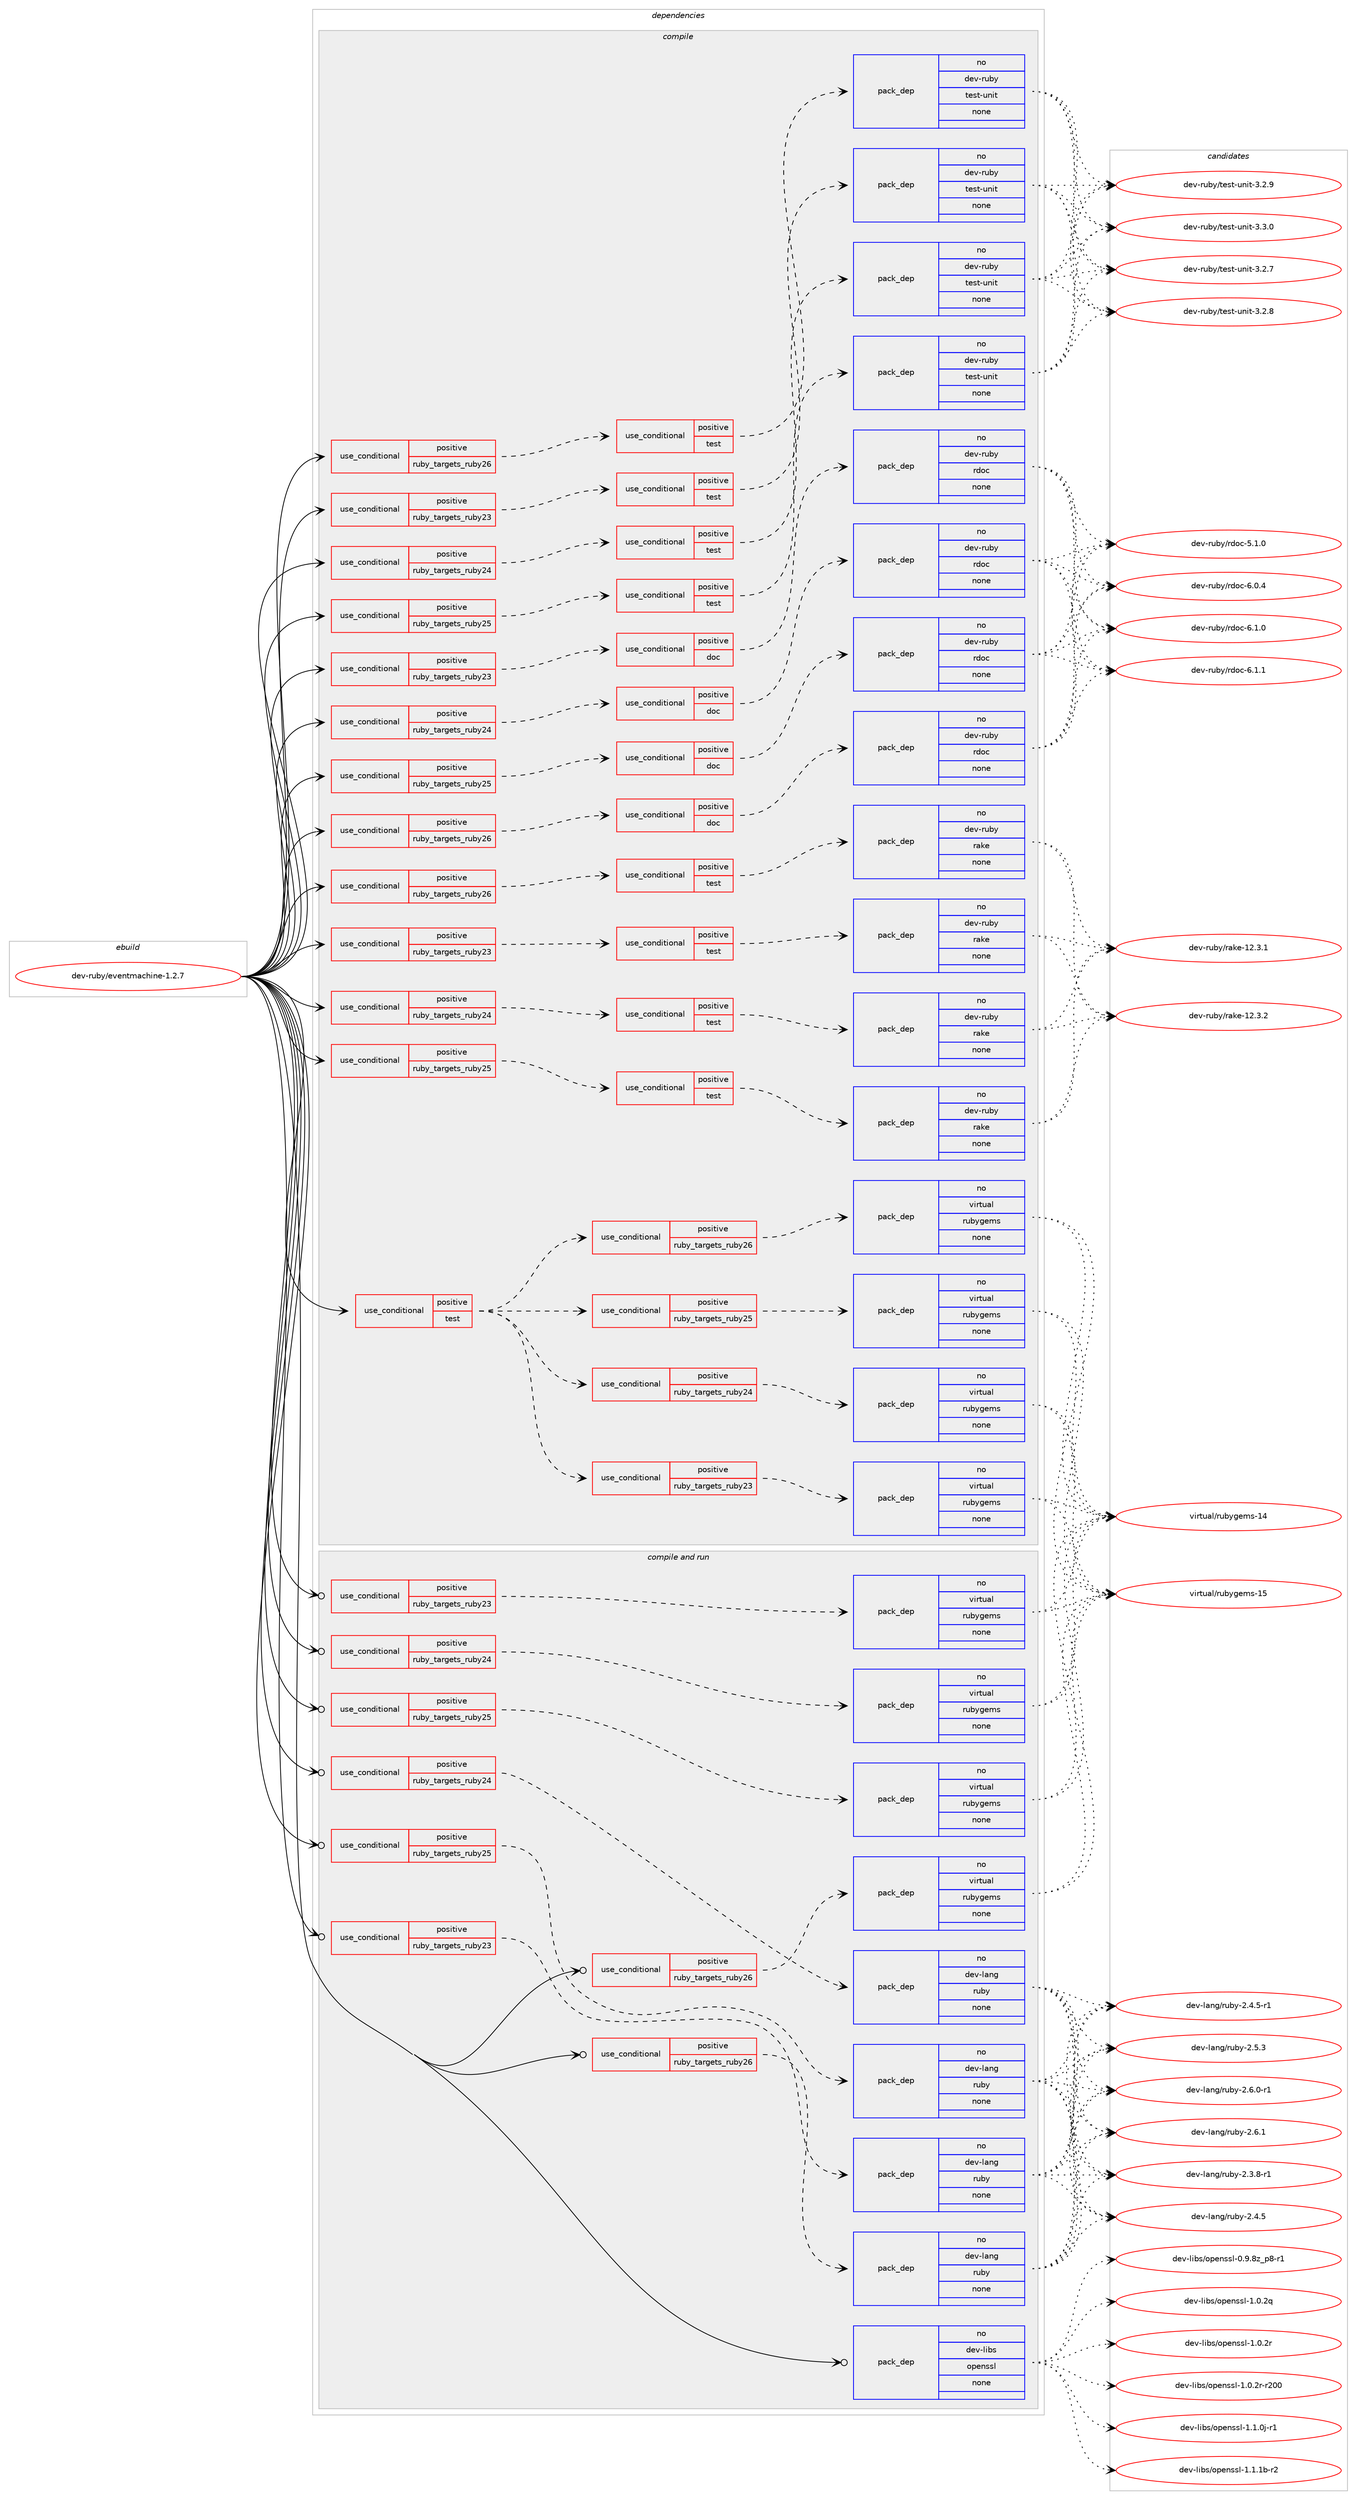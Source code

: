 digraph prolog {

# *************
# Graph options
# *************

newrank=true;
concentrate=true;
compound=true;
graph [rankdir=LR,fontname=Helvetica,fontsize=10,ranksep=1.5];#, ranksep=2.5, nodesep=0.2];
edge  [arrowhead=vee];
node  [fontname=Helvetica,fontsize=10];

# **********
# The ebuild
# **********

subgraph cluster_leftcol {
color=gray;
rank=same;
label=<<i>ebuild</i>>;
id [label="dev-ruby/eventmachine-1.2.7", color=red, width=4, href="../dev-ruby/eventmachine-1.2.7.svg"];
}

# ****************
# The dependencies
# ****************

subgraph cluster_midcol {
color=gray;
label=<<i>dependencies</i>>;
subgraph cluster_compile {
fillcolor="#eeeeee";
style=filled;
label=<<i>compile</i>>;
subgraph cond399267 {
dependency1492281 [label=<<TABLE BORDER="0" CELLBORDER="1" CELLSPACING="0" CELLPADDING="4"><TR><TD ROWSPAN="3" CELLPADDING="10">use_conditional</TD></TR><TR><TD>positive</TD></TR><TR><TD>ruby_targets_ruby23</TD></TR></TABLE>>, shape=none, color=red];
subgraph cond399268 {
dependency1492282 [label=<<TABLE BORDER="0" CELLBORDER="1" CELLSPACING="0" CELLPADDING="4"><TR><TD ROWSPAN="3" CELLPADDING="10">use_conditional</TD></TR><TR><TD>positive</TD></TR><TR><TD>doc</TD></TR></TABLE>>, shape=none, color=red];
subgraph pack1069570 {
dependency1492283 [label=<<TABLE BORDER="0" CELLBORDER="1" CELLSPACING="0" CELLPADDING="4" WIDTH="220"><TR><TD ROWSPAN="6" CELLPADDING="30">pack_dep</TD></TR><TR><TD WIDTH="110">no</TD></TR><TR><TD>dev-ruby</TD></TR><TR><TD>rdoc</TD></TR><TR><TD>none</TD></TR><TR><TD></TD></TR></TABLE>>, shape=none, color=blue];
}
dependency1492282:e -> dependency1492283:w [weight=20,style="dashed",arrowhead="vee"];
}
dependency1492281:e -> dependency1492282:w [weight=20,style="dashed",arrowhead="vee"];
}
id:e -> dependency1492281:w [weight=20,style="solid",arrowhead="vee"];
subgraph cond399269 {
dependency1492284 [label=<<TABLE BORDER="0" CELLBORDER="1" CELLSPACING="0" CELLPADDING="4"><TR><TD ROWSPAN="3" CELLPADDING="10">use_conditional</TD></TR><TR><TD>positive</TD></TR><TR><TD>ruby_targets_ruby23</TD></TR></TABLE>>, shape=none, color=red];
subgraph cond399270 {
dependency1492285 [label=<<TABLE BORDER="0" CELLBORDER="1" CELLSPACING="0" CELLPADDING="4"><TR><TD ROWSPAN="3" CELLPADDING="10">use_conditional</TD></TR><TR><TD>positive</TD></TR><TR><TD>test</TD></TR></TABLE>>, shape=none, color=red];
subgraph pack1069571 {
dependency1492286 [label=<<TABLE BORDER="0" CELLBORDER="1" CELLSPACING="0" CELLPADDING="4" WIDTH="220"><TR><TD ROWSPAN="6" CELLPADDING="30">pack_dep</TD></TR><TR><TD WIDTH="110">no</TD></TR><TR><TD>dev-ruby</TD></TR><TR><TD>rake</TD></TR><TR><TD>none</TD></TR><TR><TD></TD></TR></TABLE>>, shape=none, color=blue];
}
dependency1492285:e -> dependency1492286:w [weight=20,style="dashed",arrowhead="vee"];
}
dependency1492284:e -> dependency1492285:w [weight=20,style="dashed",arrowhead="vee"];
}
id:e -> dependency1492284:w [weight=20,style="solid",arrowhead="vee"];
subgraph cond399271 {
dependency1492287 [label=<<TABLE BORDER="0" CELLBORDER="1" CELLSPACING="0" CELLPADDING="4"><TR><TD ROWSPAN="3" CELLPADDING="10">use_conditional</TD></TR><TR><TD>positive</TD></TR><TR><TD>ruby_targets_ruby23</TD></TR></TABLE>>, shape=none, color=red];
subgraph cond399272 {
dependency1492288 [label=<<TABLE BORDER="0" CELLBORDER="1" CELLSPACING="0" CELLPADDING="4"><TR><TD ROWSPAN="3" CELLPADDING="10">use_conditional</TD></TR><TR><TD>positive</TD></TR><TR><TD>test</TD></TR></TABLE>>, shape=none, color=red];
subgraph pack1069572 {
dependency1492289 [label=<<TABLE BORDER="0" CELLBORDER="1" CELLSPACING="0" CELLPADDING="4" WIDTH="220"><TR><TD ROWSPAN="6" CELLPADDING="30">pack_dep</TD></TR><TR><TD WIDTH="110">no</TD></TR><TR><TD>dev-ruby</TD></TR><TR><TD>test-unit</TD></TR><TR><TD>none</TD></TR><TR><TD></TD></TR></TABLE>>, shape=none, color=blue];
}
dependency1492288:e -> dependency1492289:w [weight=20,style="dashed",arrowhead="vee"];
}
dependency1492287:e -> dependency1492288:w [weight=20,style="dashed",arrowhead="vee"];
}
id:e -> dependency1492287:w [weight=20,style="solid",arrowhead="vee"];
subgraph cond399273 {
dependency1492290 [label=<<TABLE BORDER="0" CELLBORDER="1" CELLSPACING="0" CELLPADDING="4"><TR><TD ROWSPAN="3" CELLPADDING="10">use_conditional</TD></TR><TR><TD>positive</TD></TR><TR><TD>ruby_targets_ruby24</TD></TR></TABLE>>, shape=none, color=red];
subgraph cond399274 {
dependency1492291 [label=<<TABLE BORDER="0" CELLBORDER="1" CELLSPACING="0" CELLPADDING="4"><TR><TD ROWSPAN="3" CELLPADDING="10">use_conditional</TD></TR><TR><TD>positive</TD></TR><TR><TD>doc</TD></TR></TABLE>>, shape=none, color=red];
subgraph pack1069573 {
dependency1492292 [label=<<TABLE BORDER="0" CELLBORDER="1" CELLSPACING="0" CELLPADDING="4" WIDTH="220"><TR><TD ROWSPAN="6" CELLPADDING="30">pack_dep</TD></TR><TR><TD WIDTH="110">no</TD></TR><TR><TD>dev-ruby</TD></TR><TR><TD>rdoc</TD></TR><TR><TD>none</TD></TR><TR><TD></TD></TR></TABLE>>, shape=none, color=blue];
}
dependency1492291:e -> dependency1492292:w [weight=20,style="dashed",arrowhead="vee"];
}
dependency1492290:e -> dependency1492291:w [weight=20,style="dashed",arrowhead="vee"];
}
id:e -> dependency1492290:w [weight=20,style="solid",arrowhead="vee"];
subgraph cond399275 {
dependency1492293 [label=<<TABLE BORDER="0" CELLBORDER="1" CELLSPACING="0" CELLPADDING="4"><TR><TD ROWSPAN="3" CELLPADDING="10">use_conditional</TD></TR><TR><TD>positive</TD></TR><TR><TD>ruby_targets_ruby24</TD></TR></TABLE>>, shape=none, color=red];
subgraph cond399276 {
dependency1492294 [label=<<TABLE BORDER="0" CELLBORDER="1" CELLSPACING="0" CELLPADDING="4"><TR><TD ROWSPAN="3" CELLPADDING="10">use_conditional</TD></TR><TR><TD>positive</TD></TR><TR><TD>test</TD></TR></TABLE>>, shape=none, color=red];
subgraph pack1069574 {
dependency1492295 [label=<<TABLE BORDER="0" CELLBORDER="1" CELLSPACING="0" CELLPADDING="4" WIDTH="220"><TR><TD ROWSPAN="6" CELLPADDING="30">pack_dep</TD></TR><TR><TD WIDTH="110">no</TD></TR><TR><TD>dev-ruby</TD></TR><TR><TD>rake</TD></TR><TR><TD>none</TD></TR><TR><TD></TD></TR></TABLE>>, shape=none, color=blue];
}
dependency1492294:e -> dependency1492295:w [weight=20,style="dashed",arrowhead="vee"];
}
dependency1492293:e -> dependency1492294:w [weight=20,style="dashed",arrowhead="vee"];
}
id:e -> dependency1492293:w [weight=20,style="solid",arrowhead="vee"];
subgraph cond399277 {
dependency1492296 [label=<<TABLE BORDER="0" CELLBORDER="1" CELLSPACING="0" CELLPADDING="4"><TR><TD ROWSPAN="3" CELLPADDING="10">use_conditional</TD></TR><TR><TD>positive</TD></TR><TR><TD>ruby_targets_ruby24</TD></TR></TABLE>>, shape=none, color=red];
subgraph cond399278 {
dependency1492297 [label=<<TABLE BORDER="0" CELLBORDER="1" CELLSPACING="0" CELLPADDING="4"><TR><TD ROWSPAN="3" CELLPADDING="10">use_conditional</TD></TR><TR><TD>positive</TD></TR><TR><TD>test</TD></TR></TABLE>>, shape=none, color=red];
subgraph pack1069575 {
dependency1492298 [label=<<TABLE BORDER="0" CELLBORDER="1" CELLSPACING="0" CELLPADDING="4" WIDTH="220"><TR><TD ROWSPAN="6" CELLPADDING="30">pack_dep</TD></TR><TR><TD WIDTH="110">no</TD></TR><TR><TD>dev-ruby</TD></TR><TR><TD>test-unit</TD></TR><TR><TD>none</TD></TR><TR><TD></TD></TR></TABLE>>, shape=none, color=blue];
}
dependency1492297:e -> dependency1492298:w [weight=20,style="dashed",arrowhead="vee"];
}
dependency1492296:e -> dependency1492297:w [weight=20,style="dashed",arrowhead="vee"];
}
id:e -> dependency1492296:w [weight=20,style="solid",arrowhead="vee"];
subgraph cond399279 {
dependency1492299 [label=<<TABLE BORDER="0" CELLBORDER="1" CELLSPACING="0" CELLPADDING="4"><TR><TD ROWSPAN="3" CELLPADDING="10">use_conditional</TD></TR><TR><TD>positive</TD></TR><TR><TD>ruby_targets_ruby25</TD></TR></TABLE>>, shape=none, color=red];
subgraph cond399280 {
dependency1492300 [label=<<TABLE BORDER="0" CELLBORDER="1" CELLSPACING="0" CELLPADDING="4"><TR><TD ROWSPAN="3" CELLPADDING="10">use_conditional</TD></TR><TR><TD>positive</TD></TR><TR><TD>doc</TD></TR></TABLE>>, shape=none, color=red];
subgraph pack1069576 {
dependency1492301 [label=<<TABLE BORDER="0" CELLBORDER="1" CELLSPACING="0" CELLPADDING="4" WIDTH="220"><TR><TD ROWSPAN="6" CELLPADDING="30">pack_dep</TD></TR><TR><TD WIDTH="110">no</TD></TR><TR><TD>dev-ruby</TD></TR><TR><TD>rdoc</TD></TR><TR><TD>none</TD></TR><TR><TD></TD></TR></TABLE>>, shape=none, color=blue];
}
dependency1492300:e -> dependency1492301:w [weight=20,style="dashed",arrowhead="vee"];
}
dependency1492299:e -> dependency1492300:w [weight=20,style="dashed",arrowhead="vee"];
}
id:e -> dependency1492299:w [weight=20,style="solid",arrowhead="vee"];
subgraph cond399281 {
dependency1492302 [label=<<TABLE BORDER="0" CELLBORDER="1" CELLSPACING="0" CELLPADDING="4"><TR><TD ROWSPAN="3" CELLPADDING="10">use_conditional</TD></TR><TR><TD>positive</TD></TR><TR><TD>ruby_targets_ruby25</TD></TR></TABLE>>, shape=none, color=red];
subgraph cond399282 {
dependency1492303 [label=<<TABLE BORDER="0" CELLBORDER="1" CELLSPACING="0" CELLPADDING="4"><TR><TD ROWSPAN="3" CELLPADDING="10">use_conditional</TD></TR><TR><TD>positive</TD></TR><TR><TD>test</TD></TR></TABLE>>, shape=none, color=red];
subgraph pack1069577 {
dependency1492304 [label=<<TABLE BORDER="0" CELLBORDER="1" CELLSPACING="0" CELLPADDING="4" WIDTH="220"><TR><TD ROWSPAN="6" CELLPADDING="30">pack_dep</TD></TR><TR><TD WIDTH="110">no</TD></TR><TR><TD>dev-ruby</TD></TR><TR><TD>rake</TD></TR><TR><TD>none</TD></TR><TR><TD></TD></TR></TABLE>>, shape=none, color=blue];
}
dependency1492303:e -> dependency1492304:w [weight=20,style="dashed",arrowhead="vee"];
}
dependency1492302:e -> dependency1492303:w [weight=20,style="dashed",arrowhead="vee"];
}
id:e -> dependency1492302:w [weight=20,style="solid",arrowhead="vee"];
subgraph cond399283 {
dependency1492305 [label=<<TABLE BORDER="0" CELLBORDER="1" CELLSPACING="0" CELLPADDING="4"><TR><TD ROWSPAN="3" CELLPADDING="10">use_conditional</TD></TR><TR><TD>positive</TD></TR><TR><TD>ruby_targets_ruby25</TD></TR></TABLE>>, shape=none, color=red];
subgraph cond399284 {
dependency1492306 [label=<<TABLE BORDER="0" CELLBORDER="1" CELLSPACING="0" CELLPADDING="4"><TR><TD ROWSPAN="3" CELLPADDING="10">use_conditional</TD></TR><TR><TD>positive</TD></TR><TR><TD>test</TD></TR></TABLE>>, shape=none, color=red];
subgraph pack1069578 {
dependency1492307 [label=<<TABLE BORDER="0" CELLBORDER="1" CELLSPACING="0" CELLPADDING="4" WIDTH="220"><TR><TD ROWSPAN="6" CELLPADDING="30">pack_dep</TD></TR><TR><TD WIDTH="110">no</TD></TR><TR><TD>dev-ruby</TD></TR><TR><TD>test-unit</TD></TR><TR><TD>none</TD></TR><TR><TD></TD></TR></TABLE>>, shape=none, color=blue];
}
dependency1492306:e -> dependency1492307:w [weight=20,style="dashed",arrowhead="vee"];
}
dependency1492305:e -> dependency1492306:w [weight=20,style="dashed",arrowhead="vee"];
}
id:e -> dependency1492305:w [weight=20,style="solid",arrowhead="vee"];
subgraph cond399285 {
dependency1492308 [label=<<TABLE BORDER="0" CELLBORDER="1" CELLSPACING="0" CELLPADDING="4"><TR><TD ROWSPAN="3" CELLPADDING="10">use_conditional</TD></TR><TR><TD>positive</TD></TR><TR><TD>ruby_targets_ruby26</TD></TR></TABLE>>, shape=none, color=red];
subgraph cond399286 {
dependency1492309 [label=<<TABLE BORDER="0" CELLBORDER="1" CELLSPACING="0" CELLPADDING="4"><TR><TD ROWSPAN="3" CELLPADDING="10">use_conditional</TD></TR><TR><TD>positive</TD></TR><TR><TD>doc</TD></TR></TABLE>>, shape=none, color=red];
subgraph pack1069579 {
dependency1492310 [label=<<TABLE BORDER="0" CELLBORDER="1" CELLSPACING="0" CELLPADDING="4" WIDTH="220"><TR><TD ROWSPAN="6" CELLPADDING="30">pack_dep</TD></TR><TR><TD WIDTH="110">no</TD></TR><TR><TD>dev-ruby</TD></TR><TR><TD>rdoc</TD></TR><TR><TD>none</TD></TR><TR><TD></TD></TR></TABLE>>, shape=none, color=blue];
}
dependency1492309:e -> dependency1492310:w [weight=20,style="dashed",arrowhead="vee"];
}
dependency1492308:e -> dependency1492309:w [weight=20,style="dashed",arrowhead="vee"];
}
id:e -> dependency1492308:w [weight=20,style="solid",arrowhead="vee"];
subgraph cond399287 {
dependency1492311 [label=<<TABLE BORDER="0" CELLBORDER="1" CELLSPACING="0" CELLPADDING="4"><TR><TD ROWSPAN="3" CELLPADDING="10">use_conditional</TD></TR><TR><TD>positive</TD></TR><TR><TD>ruby_targets_ruby26</TD></TR></TABLE>>, shape=none, color=red];
subgraph cond399288 {
dependency1492312 [label=<<TABLE BORDER="0" CELLBORDER="1" CELLSPACING="0" CELLPADDING="4"><TR><TD ROWSPAN="3" CELLPADDING="10">use_conditional</TD></TR><TR><TD>positive</TD></TR><TR><TD>test</TD></TR></TABLE>>, shape=none, color=red];
subgraph pack1069580 {
dependency1492313 [label=<<TABLE BORDER="0" CELLBORDER="1" CELLSPACING="0" CELLPADDING="4" WIDTH="220"><TR><TD ROWSPAN="6" CELLPADDING="30">pack_dep</TD></TR><TR><TD WIDTH="110">no</TD></TR><TR><TD>dev-ruby</TD></TR><TR><TD>rake</TD></TR><TR><TD>none</TD></TR><TR><TD></TD></TR></TABLE>>, shape=none, color=blue];
}
dependency1492312:e -> dependency1492313:w [weight=20,style="dashed",arrowhead="vee"];
}
dependency1492311:e -> dependency1492312:w [weight=20,style="dashed",arrowhead="vee"];
}
id:e -> dependency1492311:w [weight=20,style="solid",arrowhead="vee"];
subgraph cond399289 {
dependency1492314 [label=<<TABLE BORDER="0" CELLBORDER="1" CELLSPACING="0" CELLPADDING="4"><TR><TD ROWSPAN="3" CELLPADDING="10">use_conditional</TD></TR><TR><TD>positive</TD></TR><TR><TD>ruby_targets_ruby26</TD></TR></TABLE>>, shape=none, color=red];
subgraph cond399290 {
dependency1492315 [label=<<TABLE BORDER="0" CELLBORDER="1" CELLSPACING="0" CELLPADDING="4"><TR><TD ROWSPAN="3" CELLPADDING="10">use_conditional</TD></TR><TR><TD>positive</TD></TR><TR><TD>test</TD></TR></TABLE>>, shape=none, color=red];
subgraph pack1069581 {
dependency1492316 [label=<<TABLE BORDER="0" CELLBORDER="1" CELLSPACING="0" CELLPADDING="4" WIDTH="220"><TR><TD ROWSPAN="6" CELLPADDING="30">pack_dep</TD></TR><TR><TD WIDTH="110">no</TD></TR><TR><TD>dev-ruby</TD></TR><TR><TD>test-unit</TD></TR><TR><TD>none</TD></TR><TR><TD></TD></TR></TABLE>>, shape=none, color=blue];
}
dependency1492315:e -> dependency1492316:w [weight=20,style="dashed",arrowhead="vee"];
}
dependency1492314:e -> dependency1492315:w [weight=20,style="dashed",arrowhead="vee"];
}
id:e -> dependency1492314:w [weight=20,style="solid",arrowhead="vee"];
subgraph cond399291 {
dependency1492317 [label=<<TABLE BORDER="0" CELLBORDER="1" CELLSPACING="0" CELLPADDING="4"><TR><TD ROWSPAN="3" CELLPADDING="10">use_conditional</TD></TR><TR><TD>positive</TD></TR><TR><TD>test</TD></TR></TABLE>>, shape=none, color=red];
subgraph cond399292 {
dependency1492318 [label=<<TABLE BORDER="0" CELLBORDER="1" CELLSPACING="0" CELLPADDING="4"><TR><TD ROWSPAN="3" CELLPADDING="10">use_conditional</TD></TR><TR><TD>positive</TD></TR><TR><TD>ruby_targets_ruby23</TD></TR></TABLE>>, shape=none, color=red];
subgraph pack1069582 {
dependency1492319 [label=<<TABLE BORDER="0" CELLBORDER="1" CELLSPACING="0" CELLPADDING="4" WIDTH="220"><TR><TD ROWSPAN="6" CELLPADDING="30">pack_dep</TD></TR><TR><TD WIDTH="110">no</TD></TR><TR><TD>virtual</TD></TR><TR><TD>rubygems</TD></TR><TR><TD>none</TD></TR><TR><TD></TD></TR></TABLE>>, shape=none, color=blue];
}
dependency1492318:e -> dependency1492319:w [weight=20,style="dashed",arrowhead="vee"];
}
dependency1492317:e -> dependency1492318:w [weight=20,style="dashed",arrowhead="vee"];
subgraph cond399293 {
dependency1492320 [label=<<TABLE BORDER="0" CELLBORDER="1" CELLSPACING="0" CELLPADDING="4"><TR><TD ROWSPAN="3" CELLPADDING="10">use_conditional</TD></TR><TR><TD>positive</TD></TR><TR><TD>ruby_targets_ruby24</TD></TR></TABLE>>, shape=none, color=red];
subgraph pack1069583 {
dependency1492321 [label=<<TABLE BORDER="0" CELLBORDER="1" CELLSPACING="0" CELLPADDING="4" WIDTH="220"><TR><TD ROWSPAN="6" CELLPADDING="30">pack_dep</TD></TR><TR><TD WIDTH="110">no</TD></TR><TR><TD>virtual</TD></TR><TR><TD>rubygems</TD></TR><TR><TD>none</TD></TR><TR><TD></TD></TR></TABLE>>, shape=none, color=blue];
}
dependency1492320:e -> dependency1492321:w [weight=20,style="dashed",arrowhead="vee"];
}
dependency1492317:e -> dependency1492320:w [weight=20,style="dashed",arrowhead="vee"];
subgraph cond399294 {
dependency1492322 [label=<<TABLE BORDER="0" CELLBORDER="1" CELLSPACING="0" CELLPADDING="4"><TR><TD ROWSPAN="3" CELLPADDING="10">use_conditional</TD></TR><TR><TD>positive</TD></TR><TR><TD>ruby_targets_ruby25</TD></TR></TABLE>>, shape=none, color=red];
subgraph pack1069584 {
dependency1492323 [label=<<TABLE BORDER="0" CELLBORDER="1" CELLSPACING="0" CELLPADDING="4" WIDTH="220"><TR><TD ROWSPAN="6" CELLPADDING="30">pack_dep</TD></TR><TR><TD WIDTH="110">no</TD></TR><TR><TD>virtual</TD></TR><TR><TD>rubygems</TD></TR><TR><TD>none</TD></TR><TR><TD></TD></TR></TABLE>>, shape=none, color=blue];
}
dependency1492322:e -> dependency1492323:w [weight=20,style="dashed",arrowhead="vee"];
}
dependency1492317:e -> dependency1492322:w [weight=20,style="dashed",arrowhead="vee"];
subgraph cond399295 {
dependency1492324 [label=<<TABLE BORDER="0" CELLBORDER="1" CELLSPACING="0" CELLPADDING="4"><TR><TD ROWSPAN="3" CELLPADDING="10">use_conditional</TD></TR><TR><TD>positive</TD></TR><TR><TD>ruby_targets_ruby26</TD></TR></TABLE>>, shape=none, color=red];
subgraph pack1069585 {
dependency1492325 [label=<<TABLE BORDER="0" CELLBORDER="1" CELLSPACING="0" CELLPADDING="4" WIDTH="220"><TR><TD ROWSPAN="6" CELLPADDING="30">pack_dep</TD></TR><TR><TD WIDTH="110">no</TD></TR><TR><TD>virtual</TD></TR><TR><TD>rubygems</TD></TR><TR><TD>none</TD></TR><TR><TD></TD></TR></TABLE>>, shape=none, color=blue];
}
dependency1492324:e -> dependency1492325:w [weight=20,style="dashed",arrowhead="vee"];
}
dependency1492317:e -> dependency1492324:w [weight=20,style="dashed",arrowhead="vee"];
}
id:e -> dependency1492317:w [weight=20,style="solid",arrowhead="vee"];
}
subgraph cluster_compileandrun {
fillcolor="#eeeeee";
style=filled;
label=<<i>compile and run</i>>;
subgraph cond399296 {
dependency1492326 [label=<<TABLE BORDER="0" CELLBORDER="1" CELLSPACING="0" CELLPADDING="4"><TR><TD ROWSPAN="3" CELLPADDING="10">use_conditional</TD></TR><TR><TD>positive</TD></TR><TR><TD>ruby_targets_ruby23</TD></TR></TABLE>>, shape=none, color=red];
subgraph pack1069586 {
dependency1492327 [label=<<TABLE BORDER="0" CELLBORDER="1" CELLSPACING="0" CELLPADDING="4" WIDTH="220"><TR><TD ROWSPAN="6" CELLPADDING="30">pack_dep</TD></TR><TR><TD WIDTH="110">no</TD></TR><TR><TD>dev-lang</TD></TR><TR><TD>ruby</TD></TR><TR><TD>none</TD></TR><TR><TD></TD></TR></TABLE>>, shape=none, color=blue];
}
dependency1492326:e -> dependency1492327:w [weight=20,style="dashed",arrowhead="vee"];
}
id:e -> dependency1492326:w [weight=20,style="solid",arrowhead="odotvee"];
subgraph cond399297 {
dependency1492328 [label=<<TABLE BORDER="0" CELLBORDER="1" CELLSPACING="0" CELLPADDING="4"><TR><TD ROWSPAN="3" CELLPADDING="10">use_conditional</TD></TR><TR><TD>positive</TD></TR><TR><TD>ruby_targets_ruby23</TD></TR></TABLE>>, shape=none, color=red];
subgraph pack1069587 {
dependency1492329 [label=<<TABLE BORDER="0" CELLBORDER="1" CELLSPACING="0" CELLPADDING="4" WIDTH="220"><TR><TD ROWSPAN="6" CELLPADDING="30">pack_dep</TD></TR><TR><TD WIDTH="110">no</TD></TR><TR><TD>virtual</TD></TR><TR><TD>rubygems</TD></TR><TR><TD>none</TD></TR><TR><TD></TD></TR></TABLE>>, shape=none, color=blue];
}
dependency1492328:e -> dependency1492329:w [weight=20,style="dashed",arrowhead="vee"];
}
id:e -> dependency1492328:w [weight=20,style="solid",arrowhead="odotvee"];
subgraph cond399298 {
dependency1492330 [label=<<TABLE BORDER="0" CELLBORDER="1" CELLSPACING="0" CELLPADDING="4"><TR><TD ROWSPAN="3" CELLPADDING="10">use_conditional</TD></TR><TR><TD>positive</TD></TR><TR><TD>ruby_targets_ruby24</TD></TR></TABLE>>, shape=none, color=red];
subgraph pack1069588 {
dependency1492331 [label=<<TABLE BORDER="0" CELLBORDER="1" CELLSPACING="0" CELLPADDING="4" WIDTH="220"><TR><TD ROWSPAN="6" CELLPADDING="30">pack_dep</TD></TR><TR><TD WIDTH="110">no</TD></TR><TR><TD>dev-lang</TD></TR><TR><TD>ruby</TD></TR><TR><TD>none</TD></TR><TR><TD></TD></TR></TABLE>>, shape=none, color=blue];
}
dependency1492330:e -> dependency1492331:w [weight=20,style="dashed",arrowhead="vee"];
}
id:e -> dependency1492330:w [weight=20,style="solid",arrowhead="odotvee"];
subgraph cond399299 {
dependency1492332 [label=<<TABLE BORDER="0" CELLBORDER="1" CELLSPACING="0" CELLPADDING="4"><TR><TD ROWSPAN="3" CELLPADDING="10">use_conditional</TD></TR><TR><TD>positive</TD></TR><TR><TD>ruby_targets_ruby24</TD></TR></TABLE>>, shape=none, color=red];
subgraph pack1069589 {
dependency1492333 [label=<<TABLE BORDER="0" CELLBORDER="1" CELLSPACING="0" CELLPADDING="4" WIDTH="220"><TR><TD ROWSPAN="6" CELLPADDING="30">pack_dep</TD></TR><TR><TD WIDTH="110">no</TD></TR><TR><TD>virtual</TD></TR><TR><TD>rubygems</TD></TR><TR><TD>none</TD></TR><TR><TD></TD></TR></TABLE>>, shape=none, color=blue];
}
dependency1492332:e -> dependency1492333:w [weight=20,style="dashed",arrowhead="vee"];
}
id:e -> dependency1492332:w [weight=20,style="solid",arrowhead="odotvee"];
subgraph cond399300 {
dependency1492334 [label=<<TABLE BORDER="0" CELLBORDER="1" CELLSPACING="0" CELLPADDING="4"><TR><TD ROWSPAN="3" CELLPADDING="10">use_conditional</TD></TR><TR><TD>positive</TD></TR><TR><TD>ruby_targets_ruby25</TD></TR></TABLE>>, shape=none, color=red];
subgraph pack1069590 {
dependency1492335 [label=<<TABLE BORDER="0" CELLBORDER="1" CELLSPACING="0" CELLPADDING="4" WIDTH="220"><TR><TD ROWSPAN="6" CELLPADDING="30">pack_dep</TD></TR><TR><TD WIDTH="110">no</TD></TR><TR><TD>dev-lang</TD></TR><TR><TD>ruby</TD></TR><TR><TD>none</TD></TR><TR><TD></TD></TR></TABLE>>, shape=none, color=blue];
}
dependency1492334:e -> dependency1492335:w [weight=20,style="dashed",arrowhead="vee"];
}
id:e -> dependency1492334:w [weight=20,style="solid",arrowhead="odotvee"];
subgraph cond399301 {
dependency1492336 [label=<<TABLE BORDER="0" CELLBORDER="1" CELLSPACING="0" CELLPADDING="4"><TR><TD ROWSPAN="3" CELLPADDING="10">use_conditional</TD></TR><TR><TD>positive</TD></TR><TR><TD>ruby_targets_ruby25</TD></TR></TABLE>>, shape=none, color=red];
subgraph pack1069591 {
dependency1492337 [label=<<TABLE BORDER="0" CELLBORDER="1" CELLSPACING="0" CELLPADDING="4" WIDTH="220"><TR><TD ROWSPAN="6" CELLPADDING="30">pack_dep</TD></TR><TR><TD WIDTH="110">no</TD></TR><TR><TD>virtual</TD></TR><TR><TD>rubygems</TD></TR><TR><TD>none</TD></TR><TR><TD></TD></TR></TABLE>>, shape=none, color=blue];
}
dependency1492336:e -> dependency1492337:w [weight=20,style="dashed",arrowhead="vee"];
}
id:e -> dependency1492336:w [weight=20,style="solid",arrowhead="odotvee"];
subgraph cond399302 {
dependency1492338 [label=<<TABLE BORDER="0" CELLBORDER="1" CELLSPACING="0" CELLPADDING="4"><TR><TD ROWSPAN="3" CELLPADDING="10">use_conditional</TD></TR><TR><TD>positive</TD></TR><TR><TD>ruby_targets_ruby26</TD></TR></TABLE>>, shape=none, color=red];
subgraph pack1069592 {
dependency1492339 [label=<<TABLE BORDER="0" CELLBORDER="1" CELLSPACING="0" CELLPADDING="4" WIDTH="220"><TR><TD ROWSPAN="6" CELLPADDING="30">pack_dep</TD></TR><TR><TD WIDTH="110">no</TD></TR><TR><TD>dev-lang</TD></TR><TR><TD>ruby</TD></TR><TR><TD>none</TD></TR><TR><TD></TD></TR></TABLE>>, shape=none, color=blue];
}
dependency1492338:e -> dependency1492339:w [weight=20,style="dashed",arrowhead="vee"];
}
id:e -> dependency1492338:w [weight=20,style="solid",arrowhead="odotvee"];
subgraph cond399303 {
dependency1492340 [label=<<TABLE BORDER="0" CELLBORDER="1" CELLSPACING="0" CELLPADDING="4"><TR><TD ROWSPAN="3" CELLPADDING="10">use_conditional</TD></TR><TR><TD>positive</TD></TR><TR><TD>ruby_targets_ruby26</TD></TR></TABLE>>, shape=none, color=red];
subgraph pack1069593 {
dependency1492341 [label=<<TABLE BORDER="0" CELLBORDER="1" CELLSPACING="0" CELLPADDING="4" WIDTH="220"><TR><TD ROWSPAN="6" CELLPADDING="30">pack_dep</TD></TR><TR><TD WIDTH="110">no</TD></TR><TR><TD>virtual</TD></TR><TR><TD>rubygems</TD></TR><TR><TD>none</TD></TR><TR><TD></TD></TR></TABLE>>, shape=none, color=blue];
}
dependency1492340:e -> dependency1492341:w [weight=20,style="dashed",arrowhead="vee"];
}
id:e -> dependency1492340:w [weight=20,style="solid",arrowhead="odotvee"];
subgraph pack1069594 {
dependency1492342 [label=<<TABLE BORDER="0" CELLBORDER="1" CELLSPACING="0" CELLPADDING="4" WIDTH="220"><TR><TD ROWSPAN="6" CELLPADDING="30">pack_dep</TD></TR><TR><TD WIDTH="110">no</TD></TR><TR><TD>dev-libs</TD></TR><TR><TD>openssl</TD></TR><TR><TD>none</TD></TR><TR><TD></TD></TR></TABLE>>, shape=none, color=blue];
}
id:e -> dependency1492342:w [weight=20,style="solid",arrowhead="odotvee"];
}
subgraph cluster_run {
fillcolor="#eeeeee";
style=filled;
label=<<i>run</i>>;
}
}

# **************
# The candidates
# **************

subgraph cluster_choices {
rank=same;
color=gray;
label=<<i>candidates</i>>;

subgraph choice1069570 {
color=black;
nodesep=1;
choice10010111845114117981214711410011199455346494648 [label="dev-ruby/rdoc-5.1.0", color=red, width=4,href="../dev-ruby/rdoc-5.1.0.svg"];
choice10010111845114117981214711410011199455446484652 [label="dev-ruby/rdoc-6.0.4", color=red, width=4,href="../dev-ruby/rdoc-6.0.4.svg"];
choice10010111845114117981214711410011199455446494648 [label="dev-ruby/rdoc-6.1.0", color=red, width=4,href="../dev-ruby/rdoc-6.1.0.svg"];
choice10010111845114117981214711410011199455446494649 [label="dev-ruby/rdoc-6.1.1", color=red, width=4,href="../dev-ruby/rdoc-6.1.1.svg"];
dependency1492283:e -> choice10010111845114117981214711410011199455346494648:w [style=dotted,weight="100"];
dependency1492283:e -> choice10010111845114117981214711410011199455446484652:w [style=dotted,weight="100"];
dependency1492283:e -> choice10010111845114117981214711410011199455446494648:w [style=dotted,weight="100"];
dependency1492283:e -> choice10010111845114117981214711410011199455446494649:w [style=dotted,weight="100"];
}
subgraph choice1069571 {
color=black;
nodesep=1;
choice1001011184511411798121471149710710145495046514649 [label="dev-ruby/rake-12.3.1", color=red, width=4,href="../dev-ruby/rake-12.3.1.svg"];
choice1001011184511411798121471149710710145495046514650 [label="dev-ruby/rake-12.3.2", color=red, width=4,href="../dev-ruby/rake-12.3.2.svg"];
dependency1492286:e -> choice1001011184511411798121471149710710145495046514649:w [style=dotted,weight="100"];
dependency1492286:e -> choice1001011184511411798121471149710710145495046514650:w [style=dotted,weight="100"];
}
subgraph choice1069572 {
color=black;
nodesep=1;
choice10010111845114117981214711610111511645117110105116455146504655 [label="dev-ruby/test-unit-3.2.7", color=red, width=4,href="../dev-ruby/test-unit-3.2.7.svg"];
choice10010111845114117981214711610111511645117110105116455146504656 [label="dev-ruby/test-unit-3.2.8", color=red, width=4,href="../dev-ruby/test-unit-3.2.8.svg"];
choice10010111845114117981214711610111511645117110105116455146504657 [label="dev-ruby/test-unit-3.2.9", color=red, width=4,href="../dev-ruby/test-unit-3.2.9.svg"];
choice10010111845114117981214711610111511645117110105116455146514648 [label="dev-ruby/test-unit-3.3.0", color=red, width=4,href="../dev-ruby/test-unit-3.3.0.svg"];
dependency1492289:e -> choice10010111845114117981214711610111511645117110105116455146504655:w [style=dotted,weight="100"];
dependency1492289:e -> choice10010111845114117981214711610111511645117110105116455146504656:w [style=dotted,weight="100"];
dependency1492289:e -> choice10010111845114117981214711610111511645117110105116455146504657:w [style=dotted,weight="100"];
dependency1492289:e -> choice10010111845114117981214711610111511645117110105116455146514648:w [style=dotted,weight="100"];
}
subgraph choice1069573 {
color=black;
nodesep=1;
choice10010111845114117981214711410011199455346494648 [label="dev-ruby/rdoc-5.1.0", color=red, width=4,href="../dev-ruby/rdoc-5.1.0.svg"];
choice10010111845114117981214711410011199455446484652 [label="dev-ruby/rdoc-6.0.4", color=red, width=4,href="../dev-ruby/rdoc-6.0.4.svg"];
choice10010111845114117981214711410011199455446494648 [label="dev-ruby/rdoc-6.1.0", color=red, width=4,href="../dev-ruby/rdoc-6.1.0.svg"];
choice10010111845114117981214711410011199455446494649 [label="dev-ruby/rdoc-6.1.1", color=red, width=4,href="../dev-ruby/rdoc-6.1.1.svg"];
dependency1492292:e -> choice10010111845114117981214711410011199455346494648:w [style=dotted,weight="100"];
dependency1492292:e -> choice10010111845114117981214711410011199455446484652:w [style=dotted,weight="100"];
dependency1492292:e -> choice10010111845114117981214711410011199455446494648:w [style=dotted,weight="100"];
dependency1492292:e -> choice10010111845114117981214711410011199455446494649:w [style=dotted,weight="100"];
}
subgraph choice1069574 {
color=black;
nodesep=1;
choice1001011184511411798121471149710710145495046514649 [label="dev-ruby/rake-12.3.1", color=red, width=4,href="../dev-ruby/rake-12.3.1.svg"];
choice1001011184511411798121471149710710145495046514650 [label="dev-ruby/rake-12.3.2", color=red, width=4,href="../dev-ruby/rake-12.3.2.svg"];
dependency1492295:e -> choice1001011184511411798121471149710710145495046514649:w [style=dotted,weight="100"];
dependency1492295:e -> choice1001011184511411798121471149710710145495046514650:w [style=dotted,weight="100"];
}
subgraph choice1069575 {
color=black;
nodesep=1;
choice10010111845114117981214711610111511645117110105116455146504655 [label="dev-ruby/test-unit-3.2.7", color=red, width=4,href="../dev-ruby/test-unit-3.2.7.svg"];
choice10010111845114117981214711610111511645117110105116455146504656 [label="dev-ruby/test-unit-3.2.8", color=red, width=4,href="../dev-ruby/test-unit-3.2.8.svg"];
choice10010111845114117981214711610111511645117110105116455146504657 [label="dev-ruby/test-unit-3.2.9", color=red, width=4,href="../dev-ruby/test-unit-3.2.9.svg"];
choice10010111845114117981214711610111511645117110105116455146514648 [label="dev-ruby/test-unit-3.3.0", color=red, width=4,href="../dev-ruby/test-unit-3.3.0.svg"];
dependency1492298:e -> choice10010111845114117981214711610111511645117110105116455146504655:w [style=dotted,weight="100"];
dependency1492298:e -> choice10010111845114117981214711610111511645117110105116455146504656:w [style=dotted,weight="100"];
dependency1492298:e -> choice10010111845114117981214711610111511645117110105116455146504657:w [style=dotted,weight="100"];
dependency1492298:e -> choice10010111845114117981214711610111511645117110105116455146514648:w [style=dotted,weight="100"];
}
subgraph choice1069576 {
color=black;
nodesep=1;
choice10010111845114117981214711410011199455346494648 [label="dev-ruby/rdoc-5.1.0", color=red, width=4,href="../dev-ruby/rdoc-5.1.0.svg"];
choice10010111845114117981214711410011199455446484652 [label="dev-ruby/rdoc-6.0.4", color=red, width=4,href="../dev-ruby/rdoc-6.0.4.svg"];
choice10010111845114117981214711410011199455446494648 [label="dev-ruby/rdoc-6.1.0", color=red, width=4,href="../dev-ruby/rdoc-6.1.0.svg"];
choice10010111845114117981214711410011199455446494649 [label="dev-ruby/rdoc-6.1.1", color=red, width=4,href="../dev-ruby/rdoc-6.1.1.svg"];
dependency1492301:e -> choice10010111845114117981214711410011199455346494648:w [style=dotted,weight="100"];
dependency1492301:e -> choice10010111845114117981214711410011199455446484652:w [style=dotted,weight="100"];
dependency1492301:e -> choice10010111845114117981214711410011199455446494648:w [style=dotted,weight="100"];
dependency1492301:e -> choice10010111845114117981214711410011199455446494649:w [style=dotted,weight="100"];
}
subgraph choice1069577 {
color=black;
nodesep=1;
choice1001011184511411798121471149710710145495046514649 [label="dev-ruby/rake-12.3.1", color=red, width=4,href="../dev-ruby/rake-12.3.1.svg"];
choice1001011184511411798121471149710710145495046514650 [label="dev-ruby/rake-12.3.2", color=red, width=4,href="../dev-ruby/rake-12.3.2.svg"];
dependency1492304:e -> choice1001011184511411798121471149710710145495046514649:w [style=dotted,weight="100"];
dependency1492304:e -> choice1001011184511411798121471149710710145495046514650:w [style=dotted,weight="100"];
}
subgraph choice1069578 {
color=black;
nodesep=1;
choice10010111845114117981214711610111511645117110105116455146504655 [label="dev-ruby/test-unit-3.2.7", color=red, width=4,href="../dev-ruby/test-unit-3.2.7.svg"];
choice10010111845114117981214711610111511645117110105116455146504656 [label="dev-ruby/test-unit-3.2.8", color=red, width=4,href="../dev-ruby/test-unit-3.2.8.svg"];
choice10010111845114117981214711610111511645117110105116455146504657 [label="dev-ruby/test-unit-3.2.9", color=red, width=4,href="../dev-ruby/test-unit-3.2.9.svg"];
choice10010111845114117981214711610111511645117110105116455146514648 [label="dev-ruby/test-unit-3.3.0", color=red, width=4,href="../dev-ruby/test-unit-3.3.0.svg"];
dependency1492307:e -> choice10010111845114117981214711610111511645117110105116455146504655:w [style=dotted,weight="100"];
dependency1492307:e -> choice10010111845114117981214711610111511645117110105116455146504656:w [style=dotted,weight="100"];
dependency1492307:e -> choice10010111845114117981214711610111511645117110105116455146504657:w [style=dotted,weight="100"];
dependency1492307:e -> choice10010111845114117981214711610111511645117110105116455146514648:w [style=dotted,weight="100"];
}
subgraph choice1069579 {
color=black;
nodesep=1;
choice10010111845114117981214711410011199455346494648 [label="dev-ruby/rdoc-5.1.0", color=red, width=4,href="../dev-ruby/rdoc-5.1.0.svg"];
choice10010111845114117981214711410011199455446484652 [label="dev-ruby/rdoc-6.0.4", color=red, width=4,href="../dev-ruby/rdoc-6.0.4.svg"];
choice10010111845114117981214711410011199455446494648 [label="dev-ruby/rdoc-6.1.0", color=red, width=4,href="../dev-ruby/rdoc-6.1.0.svg"];
choice10010111845114117981214711410011199455446494649 [label="dev-ruby/rdoc-6.1.1", color=red, width=4,href="../dev-ruby/rdoc-6.1.1.svg"];
dependency1492310:e -> choice10010111845114117981214711410011199455346494648:w [style=dotted,weight="100"];
dependency1492310:e -> choice10010111845114117981214711410011199455446484652:w [style=dotted,weight="100"];
dependency1492310:e -> choice10010111845114117981214711410011199455446494648:w [style=dotted,weight="100"];
dependency1492310:e -> choice10010111845114117981214711410011199455446494649:w [style=dotted,weight="100"];
}
subgraph choice1069580 {
color=black;
nodesep=1;
choice1001011184511411798121471149710710145495046514649 [label="dev-ruby/rake-12.3.1", color=red, width=4,href="../dev-ruby/rake-12.3.1.svg"];
choice1001011184511411798121471149710710145495046514650 [label="dev-ruby/rake-12.3.2", color=red, width=4,href="../dev-ruby/rake-12.3.2.svg"];
dependency1492313:e -> choice1001011184511411798121471149710710145495046514649:w [style=dotted,weight="100"];
dependency1492313:e -> choice1001011184511411798121471149710710145495046514650:w [style=dotted,weight="100"];
}
subgraph choice1069581 {
color=black;
nodesep=1;
choice10010111845114117981214711610111511645117110105116455146504655 [label="dev-ruby/test-unit-3.2.7", color=red, width=4,href="../dev-ruby/test-unit-3.2.7.svg"];
choice10010111845114117981214711610111511645117110105116455146504656 [label="dev-ruby/test-unit-3.2.8", color=red, width=4,href="../dev-ruby/test-unit-3.2.8.svg"];
choice10010111845114117981214711610111511645117110105116455146504657 [label="dev-ruby/test-unit-3.2.9", color=red, width=4,href="../dev-ruby/test-unit-3.2.9.svg"];
choice10010111845114117981214711610111511645117110105116455146514648 [label="dev-ruby/test-unit-3.3.0", color=red, width=4,href="../dev-ruby/test-unit-3.3.0.svg"];
dependency1492316:e -> choice10010111845114117981214711610111511645117110105116455146504655:w [style=dotted,weight="100"];
dependency1492316:e -> choice10010111845114117981214711610111511645117110105116455146504656:w [style=dotted,weight="100"];
dependency1492316:e -> choice10010111845114117981214711610111511645117110105116455146504657:w [style=dotted,weight="100"];
dependency1492316:e -> choice10010111845114117981214711610111511645117110105116455146514648:w [style=dotted,weight="100"];
}
subgraph choice1069582 {
color=black;
nodesep=1;
choice118105114116117971084711411798121103101109115454952 [label="virtual/rubygems-14", color=red, width=4,href="../virtual/rubygems-14.svg"];
choice118105114116117971084711411798121103101109115454953 [label="virtual/rubygems-15", color=red, width=4,href="../virtual/rubygems-15.svg"];
dependency1492319:e -> choice118105114116117971084711411798121103101109115454952:w [style=dotted,weight="100"];
dependency1492319:e -> choice118105114116117971084711411798121103101109115454953:w [style=dotted,weight="100"];
}
subgraph choice1069583 {
color=black;
nodesep=1;
choice118105114116117971084711411798121103101109115454952 [label="virtual/rubygems-14", color=red, width=4,href="../virtual/rubygems-14.svg"];
choice118105114116117971084711411798121103101109115454953 [label="virtual/rubygems-15", color=red, width=4,href="../virtual/rubygems-15.svg"];
dependency1492321:e -> choice118105114116117971084711411798121103101109115454952:w [style=dotted,weight="100"];
dependency1492321:e -> choice118105114116117971084711411798121103101109115454953:w [style=dotted,weight="100"];
}
subgraph choice1069584 {
color=black;
nodesep=1;
choice118105114116117971084711411798121103101109115454952 [label="virtual/rubygems-14", color=red, width=4,href="../virtual/rubygems-14.svg"];
choice118105114116117971084711411798121103101109115454953 [label="virtual/rubygems-15", color=red, width=4,href="../virtual/rubygems-15.svg"];
dependency1492323:e -> choice118105114116117971084711411798121103101109115454952:w [style=dotted,weight="100"];
dependency1492323:e -> choice118105114116117971084711411798121103101109115454953:w [style=dotted,weight="100"];
}
subgraph choice1069585 {
color=black;
nodesep=1;
choice118105114116117971084711411798121103101109115454952 [label="virtual/rubygems-14", color=red, width=4,href="../virtual/rubygems-14.svg"];
choice118105114116117971084711411798121103101109115454953 [label="virtual/rubygems-15", color=red, width=4,href="../virtual/rubygems-15.svg"];
dependency1492325:e -> choice118105114116117971084711411798121103101109115454952:w [style=dotted,weight="100"];
dependency1492325:e -> choice118105114116117971084711411798121103101109115454953:w [style=dotted,weight="100"];
}
subgraph choice1069586 {
color=black;
nodesep=1;
choice100101118451089711010347114117981214550465146564511449 [label="dev-lang/ruby-2.3.8-r1", color=red, width=4,href="../dev-lang/ruby-2.3.8-r1.svg"];
choice10010111845108971101034711411798121455046524653 [label="dev-lang/ruby-2.4.5", color=red, width=4,href="../dev-lang/ruby-2.4.5.svg"];
choice100101118451089711010347114117981214550465246534511449 [label="dev-lang/ruby-2.4.5-r1", color=red, width=4,href="../dev-lang/ruby-2.4.5-r1.svg"];
choice10010111845108971101034711411798121455046534651 [label="dev-lang/ruby-2.5.3", color=red, width=4,href="../dev-lang/ruby-2.5.3.svg"];
choice100101118451089711010347114117981214550465446484511449 [label="dev-lang/ruby-2.6.0-r1", color=red, width=4,href="../dev-lang/ruby-2.6.0-r1.svg"];
choice10010111845108971101034711411798121455046544649 [label="dev-lang/ruby-2.6.1", color=red, width=4,href="../dev-lang/ruby-2.6.1.svg"];
dependency1492327:e -> choice100101118451089711010347114117981214550465146564511449:w [style=dotted,weight="100"];
dependency1492327:e -> choice10010111845108971101034711411798121455046524653:w [style=dotted,weight="100"];
dependency1492327:e -> choice100101118451089711010347114117981214550465246534511449:w [style=dotted,weight="100"];
dependency1492327:e -> choice10010111845108971101034711411798121455046534651:w [style=dotted,weight="100"];
dependency1492327:e -> choice100101118451089711010347114117981214550465446484511449:w [style=dotted,weight="100"];
dependency1492327:e -> choice10010111845108971101034711411798121455046544649:w [style=dotted,weight="100"];
}
subgraph choice1069587 {
color=black;
nodesep=1;
choice118105114116117971084711411798121103101109115454952 [label="virtual/rubygems-14", color=red, width=4,href="../virtual/rubygems-14.svg"];
choice118105114116117971084711411798121103101109115454953 [label="virtual/rubygems-15", color=red, width=4,href="../virtual/rubygems-15.svg"];
dependency1492329:e -> choice118105114116117971084711411798121103101109115454952:w [style=dotted,weight="100"];
dependency1492329:e -> choice118105114116117971084711411798121103101109115454953:w [style=dotted,weight="100"];
}
subgraph choice1069588 {
color=black;
nodesep=1;
choice100101118451089711010347114117981214550465146564511449 [label="dev-lang/ruby-2.3.8-r1", color=red, width=4,href="../dev-lang/ruby-2.3.8-r1.svg"];
choice10010111845108971101034711411798121455046524653 [label="dev-lang/ruby-2.4.5", color=red, width=4,href="../dev-lang/ruby-2.4.5.svg"];
choice100101118451089711010347114117981214550465246534511449 [label="dev-lang/ruby-2.4.5-r1", color=red, width=4,href="../dev-lang/ruby-2.4.5-r1.svg"];
choice10010111845108971101034711411798121455046534651 [label="dev-lang/ruby-2.5.3", color=red, width=4,href="../dev-lang/ruby-2.5.3.svg"];
choice100101118451089711010347114117981214550465446484511449 [label="dev-lang/ruby-2.6.0-r1", color=red, width=4,href="../dev-lang/ruby-2.6.0-r1.svg"];
choice10010111845108971101034711411798121455046544649 [label="dev-lang/ruby-2.6.1", color=red, width=4,href="../dev-lang/ruby-2.6.1.svg"];
dependency1492331:e -> choice100101118451089711010347114117981214550465146564511449:w [style=dotted,weight="100"];
dependency1492331:e -> choice10010111845108971101034711411798121455046524653:w [style=dotted,weight="100"];
dependency1492331:e -> choice100101118451089711010347114117981214550465246534511449:w [style=dotted,weight="100"];
dependency1492331:e -> choice10010111845108971101034711411798121455046534651:w [style=dotted,weight="100"];
dependency1492331:e -> choice100101118451089711010347114117981214550465446484511449:w [style=dotted,weight="100"];
dependency1492331:e -> choice10010111845108971101034711411798121455046544649:w [style=dotted,weight="100"];
}
subgraph choice1069589 {
color=black;
nodesep=1;
choice118105114116117971084711411798121103101109115454952 [label="virtual/rubygems-14", color=red, width=4,href="../virtual/rubygems-14.svg"];
choice118105114116117971084711411798121103101109115454953 [label="virtual/rubygems-15", color=red, width=4,href="../virtual/rubygems-15.svg"];
dependency1492333:e -> choice118105114116117971084711411798121103101109115454952:w [style=dotted,weight="100"];
dependency1492333:e -> choice118105114116117971084711411798121103101109115454953:w [style=dotted,weight="100"];
}
subgraph choice1069590 {
color=black;
nodesep=1;
choice100101118451089711010347114117981214550465146564511449 [label="dev-lang/ruby-2.3.8-r1", color=red, width=4,href="../dev-lang/ruby-2.3.8-r1.svg"];
choice10010111845108971101034711411798121455046524653 [label="dev-lang/ruby-2.4.5", color=red, width=4,href="../dev-lang/ruby-2.4.5.svg"];
choice100101118451089711010347114117981214550465246534511449 [label="dev-lang/ruby-2.4.5-r1", color=red, width=4,href="../dev-lang/ruby-2.4.5-r1.svg"];
choice10010111845108971101034711411798121455046534651 [label="dev-lang/ruby-2.5.3", color=red, width=4,href="../dev-lang/ruby-2.5.3.svg"];
choice100101118451089711010347114117981214550465446484511449 [label="dev-lang/ruby-2.6.0-r1", color=red, width=4,href="../dev-lang/ruby-2.6.0-r1.svg"];
choice10010111845108971101034711411798121455046544649 [label="dev-lang/ruby-2.6.1", color=red, width=4,href="../dev-lang/ruby-2.6.1.svg"];
dependency1492335:e -> choice100101118451089711010347114117981214550465146564511449:w [style=dotted,weight="100"];
dependency1492335:e -> choice10010111845108971101034711411798121455046524653:w [style=dotted,weight="100"];
dependency1492335:e -> choice100101118451089711010347114117981214550465246534511449:w [style=dotted,weight="100"];
dependency1492335:e -> choice10010111845108971101034711411798121455046534651:w [style=dotted,weight="100"];
dependency1492335:e -> choice100101118451089711010347114117981214550465446484511449:w [style=dotted,weight="100"];
dependency1492335:e -> choice10010111845108971101034711411798121455046544649:w [style=dotted,weight="100"];
}
subgraph choice1069591 {
color=black;
nodesep=1;
choice118105114116117971084711411798121103101109115454952 [label="virtual/rubygems-14", color=red, width=4,href="../virtual/rubygems-14.svg"];
choice118105114116117971084711411798121103101109115454953 [label="virtual/rubygems-15", color=red, width=4,href="../virtual/rubygems-15.svg"];
dependency1492337:e -> choice118105114116117971084711411798121103101109115454952:w [style=dotted,weight="100"];
dependency1492337:e -> choice118105114116117971084711411798121103101109115454953:w [style=dotted,weight="100"];
}
subgraph choice1069592 {
color=black;
nodesep=1;
choice100101118451089711010347114117981214550465146564511449 [label="dev-lang/ruby-2.3.8-r1", color=red, width=4,href="../dev-lang/ruby-2.3.8-r1.svg"];
choice10010111845108971101034711411798121455046524653 [label="dev-lang/ruby-2.4.5", color=red, width=4,href="../dev-lang/ruby-2.4.5.svg"];
choice100101118451089711010347114117981214550465246534511449 [label="dev-lang/ruby-2.4.5-r1", color=red, width=4,href="../dev-lang/ruby-2.4.5-r1.svg"];
choice10010111845108971101034711411798121455046534651 [label="dev-lang/ruby-2.5.3", color=red, width=4,href="../dev-lang/ruby-2.5.3.svg"];
choice100101118451089711010347114117981214550465446484511449 [label="dev-lang/ruby-2.6.0-r1", color=red, width=4,href="../dev-lang/ruby-2.6.0-r1.svg"];
choice10010111845108971101034711411798121455046544649 [label="dev-lang/ruby-2.6.1", color=red, width=4,href="../dev-lang/ruby-2.6.1.svg"];
dependency1492339:e -> choice100101118451089711010347114117981214550465146564511449:w [style=dotted,weight="100"];
dependency1492339:e -> choice10010111845108971101034711411798121455046524653:w [style=dotted,weight="100"];
dependency1492339:e -> choice100101118451089711010347114117981214550465246534511449:w [style=dotted,weight="100"];
dependency1492339:e -> choice10010111845108971101034711411798121455046534651:w [style=dotted,weight="100"];
dependency1492339:e -> choice100101118451089711010347114117981214550465446484511449:w [style=dotted,weight="100"];
dependency1492339:e -> choice10010111845108971101034711411798121455046544649:w [style=dotted,weight="100"];
}
subgraph choice1069593 {
color=black;
nodesep=1;
choice118105114116117971084711411798121103101109115454952 [label="virtual/rubygems-14", color=red, width=4,href="../virtual/rubygems-14.svg"];
choice118105114116117971084711411798121103101109115454953 [label="virtual/rubygems-15", color=red, width=4,href="../virtual/rubygems-15.svg"];
dependency1492341:e -> choice118105114116117971084711411798121103101109115454952:w [style=dotted,weight="100"];
dependency1492341:e -> choice118105114116117971084711411798121103101109115454953:w [style=dotted,weight="100"];
}
subgraph choice1069594 {
color=black;
nodesep=1;
choice10010111845108105981154711111210111011511510845484657465612295112564511449 [label="dev-libs/openssl-0.9.8z_p8-r1", color=red, width=4,href="../dev-libs/openssl-0.9.8z_p8-r1.svg"];
choice100101118451081059811547111112101110115115108454946484650113 [label="dev-libs/openssl-1.0.2q", color=red, width=4,href="../dev-libs/openssl-1.0.2q.svg"];
choice100101118451081059811547111112101110115115108454946484650114 [label="dev-libs/openssl-1.0.2r", color=red, width=4,href="../dev-libs/openssl-1.0.2r.svg"];
choice10010111845108105981154711111210111011511510845494648465011445114504848 [label="dev-libs/openssl-1.0.2r-r200", color=red, width=4,href="../dev-libs/openssl-1.0.2r-r200.svg"];
choice1001011184510810598115471111121011101151151084549464946481064511449 [label="dev-libs/openssl-1.1.0j-r1", color=red, width=4,href="../dev-libs/openssl-1.1.0j-r1.svg"];
choice100101118451081059811547111112101110115115108454946494649984511450 [label="dev-libs/openssl-1.1.1b-r2", color=red, width=4,href="../dev-libs/openssl-1.1.1b-r2.svg"];
dependency1492342:e -> choice10010111845108105981154711111210111011511510845484657465612295112564511449:w [style=dotted,weight="100"];
dependency1492342:e -> choice100101118451081059811547111112101110115115108454946484650113:w [style=dotted,weight="100"];
dependency1492342:e -> choice100101118451081059811547111112101110115115108454946484650114:w [style=dotted,weight="100"];
dependency1492342:e -> choice10010111845108105981154711111210111011511510845494648465011445114504848:w [style=dotted,weight="100"];
dependency1492342:e -> choice1001011184510810598115471111121011101151151084549464946481064511449:w [style=dotted,weight="100"];
dependency1492342:e -> choice100101118451081059811547111112101110115115108454946494649984511450:w [style=dotted,weight="100"];
}
}

}
